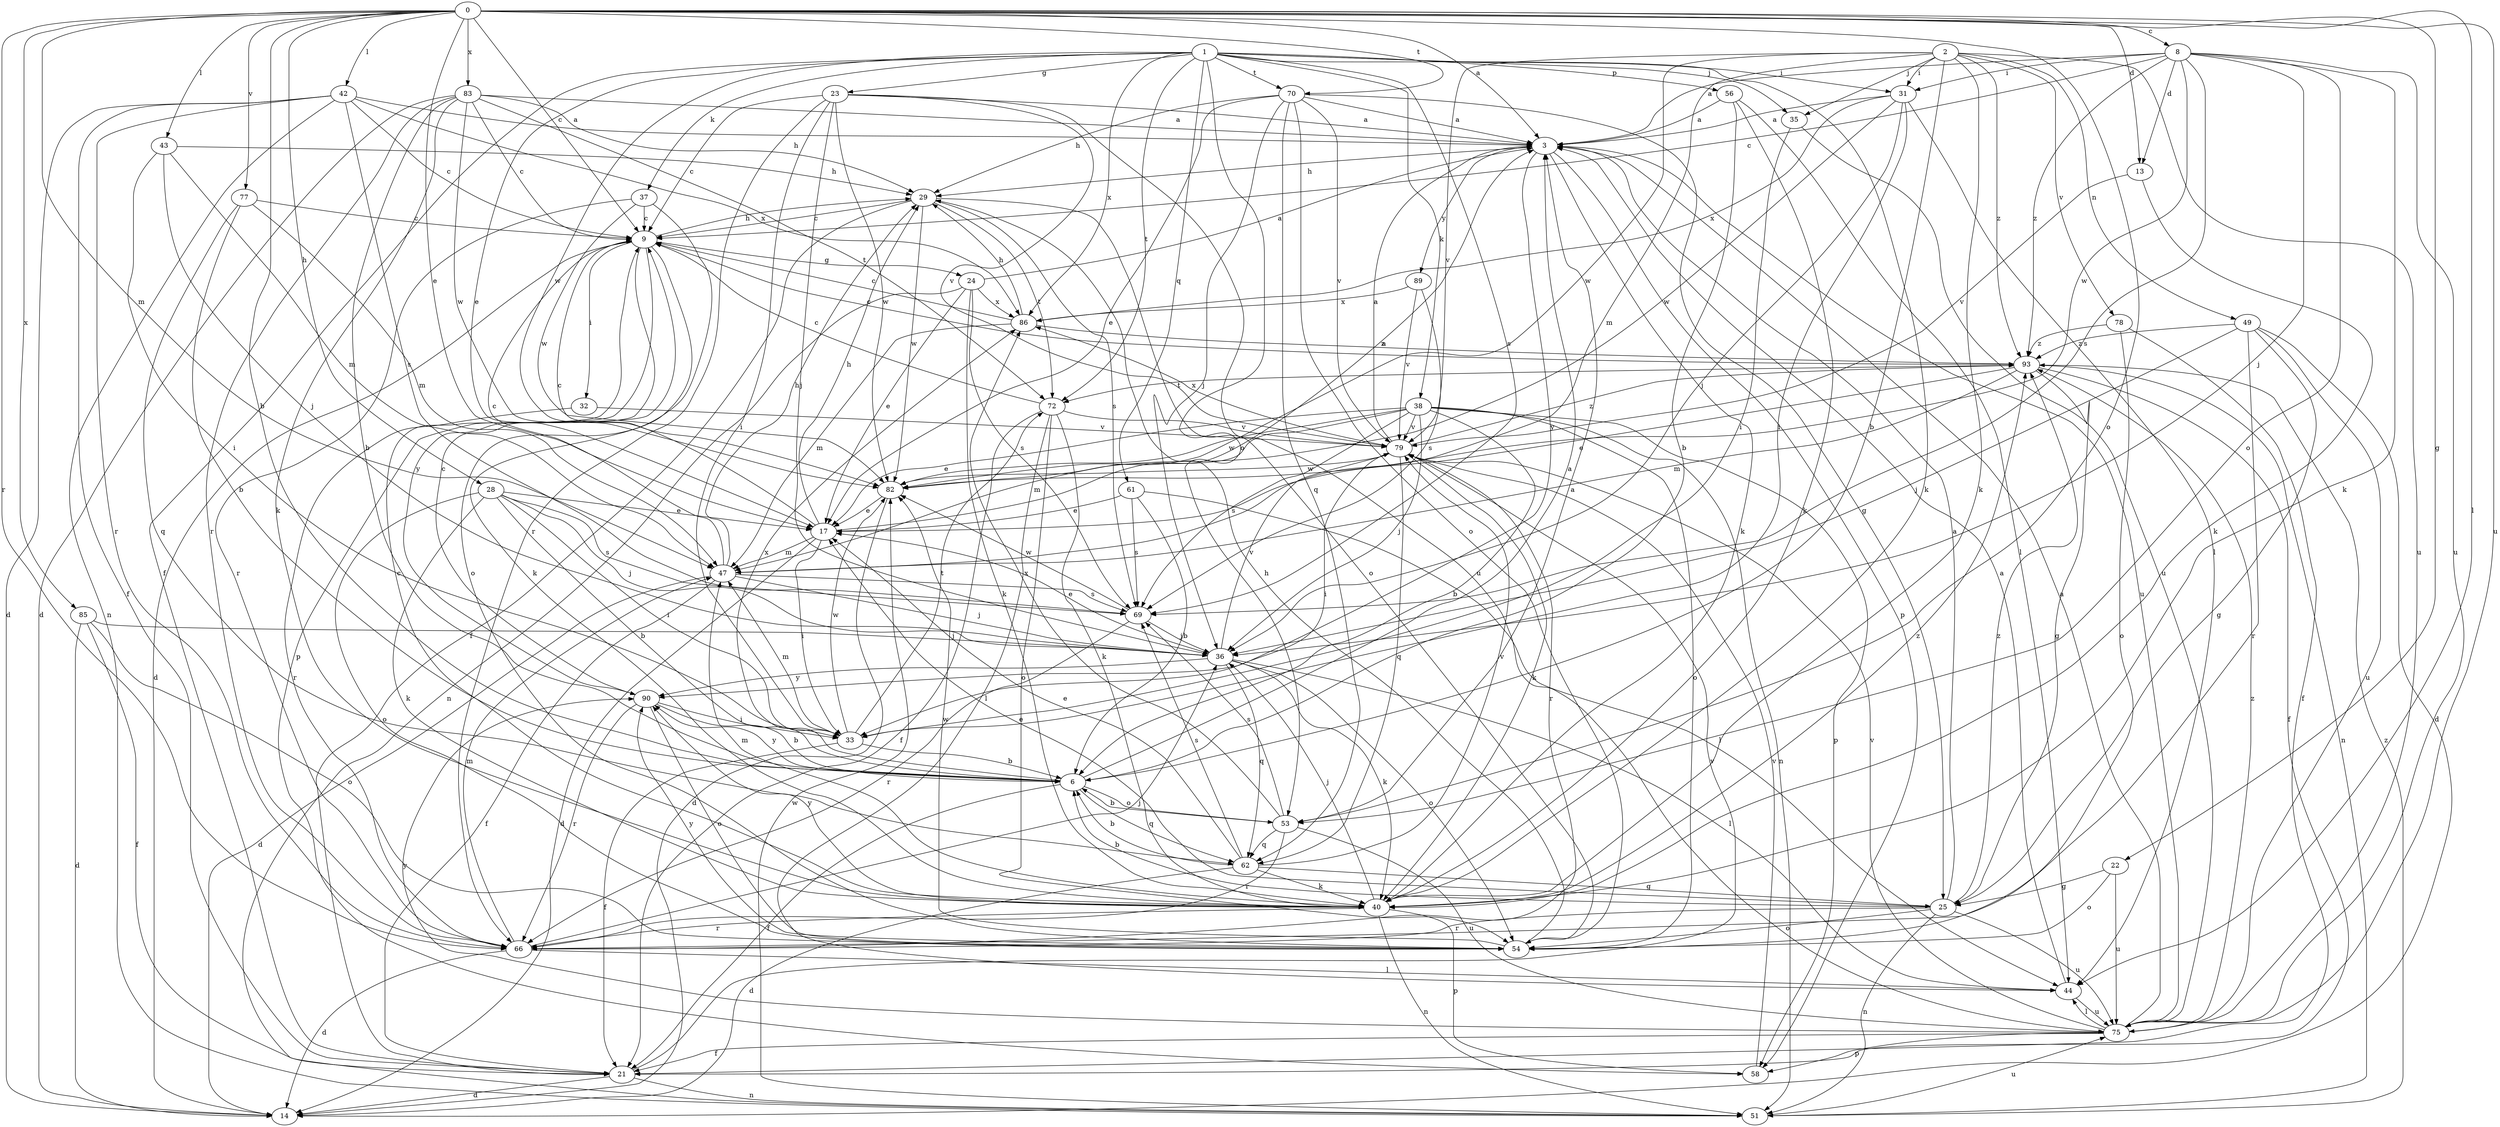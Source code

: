strict digraph  {
0;
1;
2;
3;
6;
8;
9;
13;
14;
17;
21;
22;
23;
24;
25;
28;
29;
31;
32;
33;
35;
36;
37;
38;
40;
42;
43;
44;
47;
49;
51;
53;
54;
56;
58;
61;
62;
66;
69;
70;
72;
75;
77;
78;
79;
82;
83;
85;
86;
89;
90;
93;
0 -> 3  [label=a];
0 -> 6  [label=b];
0 -> 8  [label=c];
0 -> 9  [label=c];
0 -> 13  [label=d];
0 -> 17  [label=e];
0 -> 22  [label=g];
0 -> 28  [label=h];
0 -> 42  [label=l];
0 -> 43  [label=l];
0 -> 44  [label=l];
0 -> 47  [label=m];
0 -> 53  [label=o];
0 -> 66  [label=r];
0 -> 70  [label=t];
0 -> 75  [label=u];
0 -> 77  [label=v];
0 -> 83  [label=x];
0 -> 85  [label=x];
1 -> 17  [label=e];
1 -> 21  [label=f];
1 -> 23  [label=g];
1 -> 31  [label=i];
1 -> 35  [label=j];
1 -> 37  [label=k];
1 -> 38  [label=k];
1 -> 40  [label=k];
1 -> 53  [label=o];
1 -> 56  [label=p];
1 -> 61  [label=q];
1 -> 69  [label=s];
1 -> 70  [label=t];
1 -> 72  [label=t];
1 -> 82  [label=w];
1 -> 86  [label=x];
2 -> 6  [label=b];
2 -> 31  [label=i];
2 -> 35  [label=j];
2 -> 40  [label=k];
2 -> 47  [label=m];
2 -> 49  [label=n];
2 -> 75  [label=u];
2 -> 78  [label=v];
2 -> 79  [label=v];
2 -> 82  [label=w];
2 -> 93  [label=z];
3 -> 29  [label=h];
3 -> 40  [label=k];
3 -> 58  [label=p];
3 -> 75  [label=u];
3 -> 89  [label=y];
3 -> 90  [label=y];
6 -> 3  [label=a];
6 -> 21  [label=f];
6 -> 53  [label=o];
6 -> 62  [label=q];
6 -> 86  [label=x];
6 -> 90  [label=y];
8 -> 3  [label=a];
8 -> 9  [label=c];
8 -> 13  [label=d];
8 -> 31  [label=i];
8 -> 36  [label=j];
8 -> 40  [label=k];
8 -> 53  [label=o];
8 -> 69  [label=s];
8 -> 75  [label=u];
8 -> 82  [label=w];
8 -> 93  [label=z];
9 -> 14  [label=d];
9 -> 24  [label=g];
9 -> 29  [label=h];
9 -> 32  [label=i];
9 -> 40  [label=k];
9 -> 58  [label=p];
9 -> 90  [label=y];
13 -> 40  [label=k];
13 -> 79  [label=v];
17 -> 3  [label=a];
17 -> 9  [label=c];
17 -> 14  [label=d];
17 -> 29  [label=h];
17 -> 33  [label=i];
17 -> 47  [label=m];
21 -> 14  [label=d];
21 -> 51  [label=n];
21 -> 79  [label=v];
22 -> 25  [label=g];
22 -> 54  [label=o];
22 -> 75  [label=u];
23 -> 3  [label=a];
23 -> 9  [label=c];
23 -> 33  [label=i];
23 -> 36  [label=j];
23 -> 66  [label=r];
23 -> 75  [label=u];
23 -> 79  [label=v];
23 -> 82  [label=w];
24 -> 3  [label=a];
24 -> 17  [label=e];
24 -> 40  [label=k];
24 -> 51  [label=n];
24 -> 69  [label=s];
24 -> 86  [label=x];
25 -> 3  [label=a];
25 -> 6  [label=b];
25 -> 17  [label=e];
25 -> 51  [label=n];
25 -> 54  [label=o];
25 -> 66  [label=r];
25 -> 75  [label=u];
25 -> 93  [label=z];
28 -> 6  [label=b];
28 -> 17  [label=e];
28 -> 33  [label=i];
28 -> 36  [label=j];
28 -> 40  [label=k];
28 -> 54  [label=o];
28 -> 69  [label=s];
29 -> 9  [label=c];
29 -> 21  [label=f];
29 -> 54  [label=o];
29 -> 69  [label=s];
29 -> 72  [label=t];
29 -> 82  [label=w];
31 -> 3  [label=a];
31 -> 33  [label=i];
31 -> 36  [label=j];
31 -> 44  [label=l];
31 -> 82  [label=w];
31 -> 86  [label=x];
32 -> 66  [label=r];
32 -> 79  [label=v];
33 -> 6  [label=b];
33 -> 21  [label=f];
33 -> 47  [label=m];
33 -> 72  [label=t];
33 -> 82  [label=w];
35 -> 33  [label=i];
35 -> 75  [label=u];
36 -> 17  [label=e];
36 -> 40  [label=k];
36 -> 44  [label=l];
36 -> 54  [label=o];
36 -> 62  [label=q];
36 -> 79  [label=v];
36 -> 90  [label=y];
37 -> 9  [label=c];
37 -> 54  [label=o];
37 -> 66  [label=r];
37 -> 82  [label=w];
38 -> 6  [label=b];
38 -> 17  [label=e];
38 -> 36  [label=j];
38 -> 47  [label=m];
38 -> 51  [label=n];
38 -> 54  [label=o];
38 -> 58  [label=p];
38 -> 69  [label=s];
38 -> 79  [label=v];
38 -> 82  [label=w];
40 -> 9  [label=c];
40 -> 36  [label=j];
40 -> 47  [label=m];
40 -> 51  [label=n];
40 -> 58  [label=p];
40 -> 66  [label=r];
40 -> 90  [label=y];
40 -> 93  [label=z];
42 -> 3  [label=a];
42 -> 9  [label=c];
42 -> 14  [label=d];
42 -> 21  [label=f];
42 -> 51  [label=n];
42 -> 66  [label=r];
42 -> 69  [label=s];
42 -> 86  [label=x];
43 -> 29  [label=h];
43 -> 33  [label=i];
43 -> 36  [label=j];
43 -> 47  [label=m];
44 -> 3  [label=a];
44 -> 75  [label=u];
47 -> 9  [label=c];
47 -> 14  [label=d];
47 -> 21  [label=f];
47 -> 29  [label=h];
47 -> 36  [label=j];
47 -> 69  [label=s];
49 -> 14  [label=d];
49 -> 25  [label=g];
49 -> 36  [label=j];
49 -> 66  [label=r];
49 -> 75  [label=u];
49 -> 93  [label=z];
51 -> 75  [label=u];
51 -> 82  [label=w];
51 -> 93  [label=z];
53 -> 3  [label=a];
53 -> 6  [label=b];
53 -> 62  [label=q];
53 -> 66  [label=r];
53 -> 69  [label=s];
53 -> 75  [label=u];
53 -> 86  [label=x];
54 -> 29  [label=h];
54 -> 82  [label=w];
54 -> 90  [label=y];
56 -> 3  [label=a];
56 -> 6  [label=b];
56 -> 40  [label=k];
56 -> 44  [label=l];
58 -> 79  [label=v];
61 -> 6  [label=b];
61 -> 17  [label=e];
61 -> 44  [label=l];
61 -> 69  [label=s];
62 -> 6  [label=b];
62 -> 14  [label=d];
62 -> 17  [label=e];
62 -> 25  [label=g];
62 -> 40  [label=k];
62 -> 69  [label=s];
62 -> 79  [label=v];
66 -> 14  [label=d];
66 -> 36  [label=j];
66 -> 44  [label=l];
66 -> 47  [label=m];
69 -> 36  [label=j];
69 -> 66  [label=r];
69 -> 82  [label=w];
70 -> 3  [label=a];
70 -> 17  [label=e];
70 -> 25  [label=g];
70 -> 29  [label=h];
70 -> 36  [label=j];
70 -> 54  [label=o];
70 -> 62  [label=q];
70 -> 79  [label=v];
72 -> 9  [label=c];
72 -> 21  [label=f];
72 -> 40  [label=k];
72 -> 44  [label=l];
72 -> 54  [label=o];
72 -> 79  [label=v];
75 -> 3  [label=a];
75 -> 21  [label=f];
75 -> 44  [label=l];
75 -> 58  [label=p];
75 -> 79  [label=v];
75 -> 90  [label=y];
75 -> 93  [label=z];
77 -> 6  [label=b];
77 -> 9  [label=c];
77 -> 47  [label=m];
77 -> 62  [label=q];
78 -> 21  [label=f];
78 -> 54  [label=o];
78 -> 93  [label=z];
79 -> 3  [label=a];
79 -> 33  [label=i];
79 -> 40  [label=k];
79 -> 62  [label=q];
79 -> 66  [label=r];
79 -> 82  [label=w];
79 -> 86  [label=x];
79 -> 93  [label=z];
82 -> 14  [label=d];
82 -> 17  [label=e];
83 -> 3  [label=a];
83 -> 6  [label=b];
83 -> 9  [label=c];
83 -> 14  [label=d];
83 -> 29  [label=h];
83 -> 40  [label=k];
83 -> 66  [label=r];
83 -> 72  [label=t];
83 -> 82  [label=w];
85 -> 14  [label=d];
85 -> 21  [label=f];
85 -> 36  [label=j];
85 -> 54  [label=o];
86 -> 9  [label=c];
86 -> 29  [label=h];
86 -> 47  [label=m];
86 -> 93  [label=z];
89 -> 69  [label=s];
89 -> 79  [label=v];
89 -> 86  [label=x];
90 -> 6  [label=b];
90 -> 9  [label=c];
90 -> 33  [label=i];
90 -> 54  [label=o];
90 -> 66  [label=r];
93 -> 9  [label=c];
93 -> 17  [label=e];
93 -> 21  [label=f];
93 -> 25  [label=g];
93 -> 47  [label=m];
93 -> 51  [label=n];
93 -> 72  [label=t];
}
